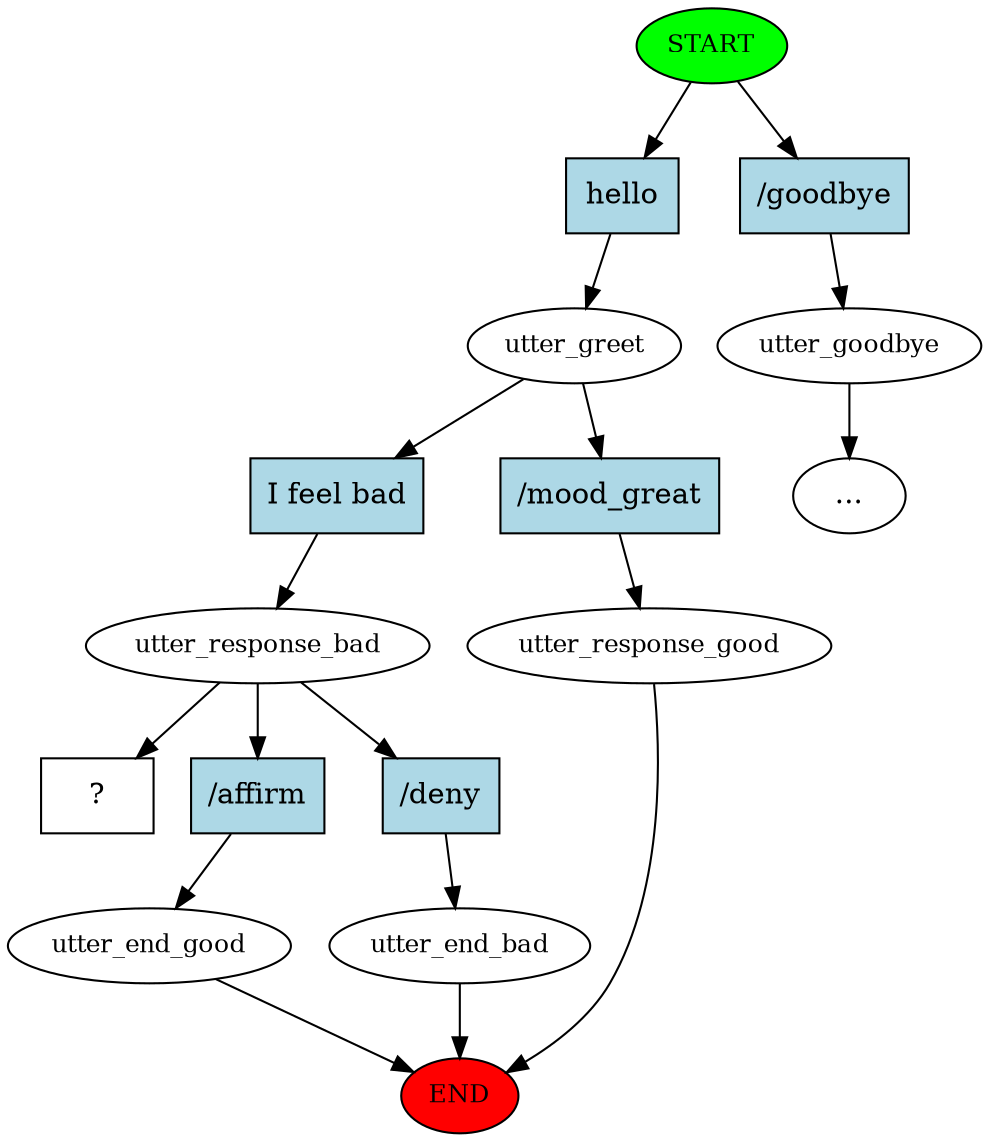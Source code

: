 digraph  {
0 [class="start active", fillcolor=green, fontsize=12, label=START, style=filled];
"-1" [class=end, fillcolor=red, fontsize=12, label=END, style=filled];
1 [class=active, fontsize=12, label=utter_greet];
2 [class=active, fontsize=12, label=utter_response_bad];
3 [class="", fontsize=12, label=utter_end_good];
6 [class="", fontsize=12, label=utter_end_bad];
7 [class="", fontsize=12, label=utter_goodbye];
"-3" [class=ellipsis, label="..."];
9 [class="", fontsize=12, label=utter_response_good];
12 [class="intent dashed active", label="  ?  ", shape=rect];
13 [class="intent active", fillcolor=lightblue, label=hello, shape=rect, style=filled];
14 [class=intent, fillcolor=lightblue, label="/goodbye", shape=rect, style=filled];
15 [class="intent active", fillcolor=lightblue, label="I\ feel\ bad", shape=rect, style=filled];
16 [class=intent, fillcolor=lightblue, label="/mood_great", shape=rect, style=filled];
17 [class=intent, fillcolor=lightblue, label="/affirm", shape=rect, style=filled];
18 [class=intent, fillcolor=lightblue, label="/deny", shape=rect, style=filled];
0 -> 13  [class=active, key=0];
0 -> 14  [class="", key=0];
1 -> 15  [class=active, key=0];
1 -> 16  [class="", key=0];
2 -> 12  [class=active, key=NONE, label=""];
2 -> 17  [class="", key=0];
2 -> 18  [class="", key=0];
3 -> "-1"  [class="", key=NONE, label=""];
6 -> "-1"  [class="", key=NONE, label=""];
7 -> "-3"  [class="", key=NONE, label=""];
9 -> "-1"  [class="", key=NONE, label=""];
13 -> 1  [class=active, key=0];
14 -> 7  [class="", key=0];
15 -> 2  [class=active, key=0];
16 -> 9  [class="", key=0];
17 -> 3  [class="", key=0];
18 -> 6  [class="", key=0];
}
